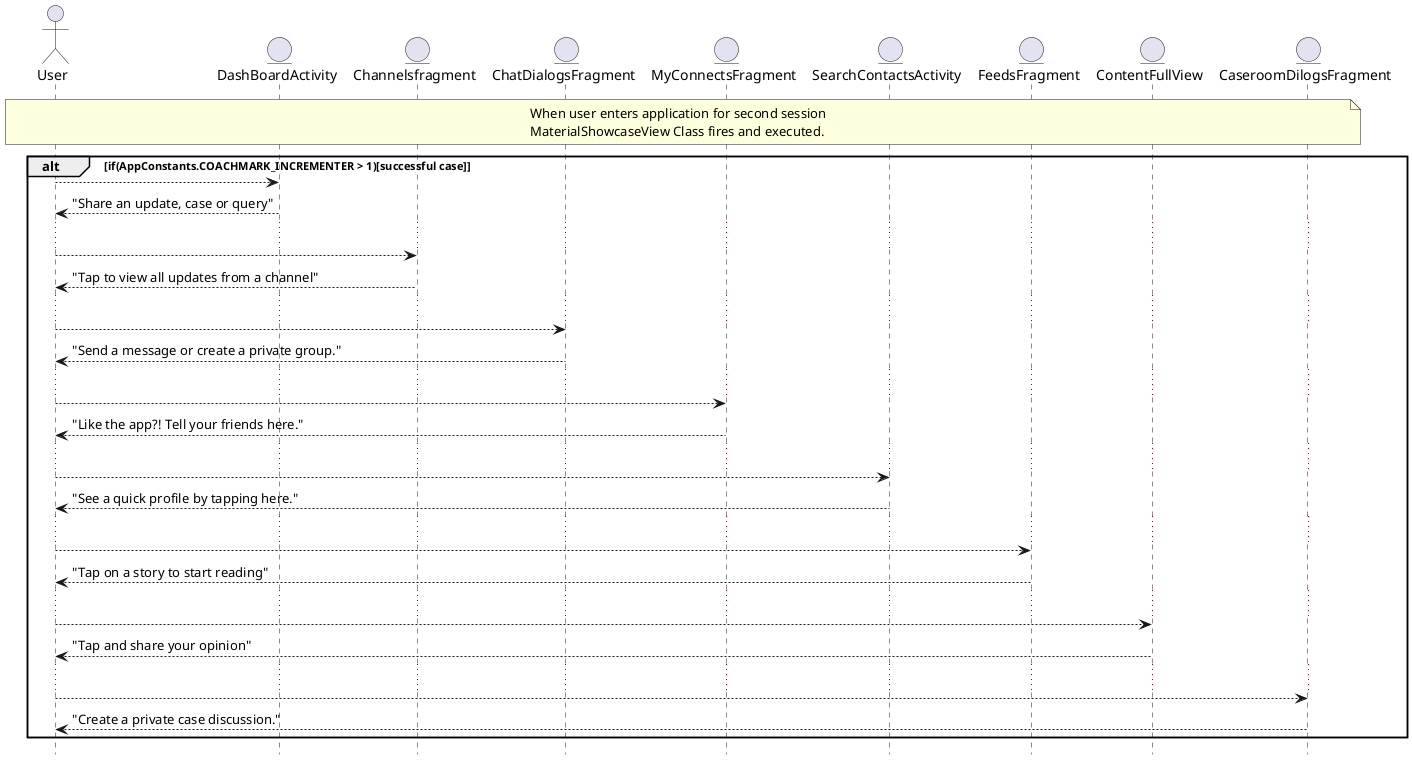 @startuml
hide footbox
actor User
entity DashBoardActivity
entity Channelsfragment
entity ChatDialogsFragment
entity MyConnectsFragment
entity SearchContactsActivity
entity FeedsFragment
entity ContentFullView
entity CaseroomDilogsFragment

note over  User, CaseroomDilogsFragment
   When user enters application for second session
   MaterialShowcaseView Class fires and executed.
end note
alt if(AppConstants.COACHMARK_INCREMENTER > 1)[successful case]
User ---->  DashBoardActivity
DashBoardActivity  ---->  User : "Share an update, case or query"
......
User ---->  Channelsfragment
Channelsfragment ---->  User : "Tap to view all updates from a channel"
......
User ---->  ChatDialogsFragment
ChatDialogsFragment ---->  User : "Send a message or create a private group."
......
User ---->  MyConnectsFragment
MyConnectsFragment ---->  User : "Like the app?! Tell your friends here."
......
User ---->  SearchContactsActivity
SearchContactsActivity ---->  User : "See a quick profile by tapping here."
......
User ---->  FeedsFragment
FeedsFragment ---->  User : "Tap on a story to start reading"
......
User ---->  ContentFullView
ContentFullView ---->  User : "Tap and share your opinion"
......

User ---->  CaseroomDilogsFragment
CaseroomDilogsFragment ---->  User : "Create a private case discussion."

end


@enduml